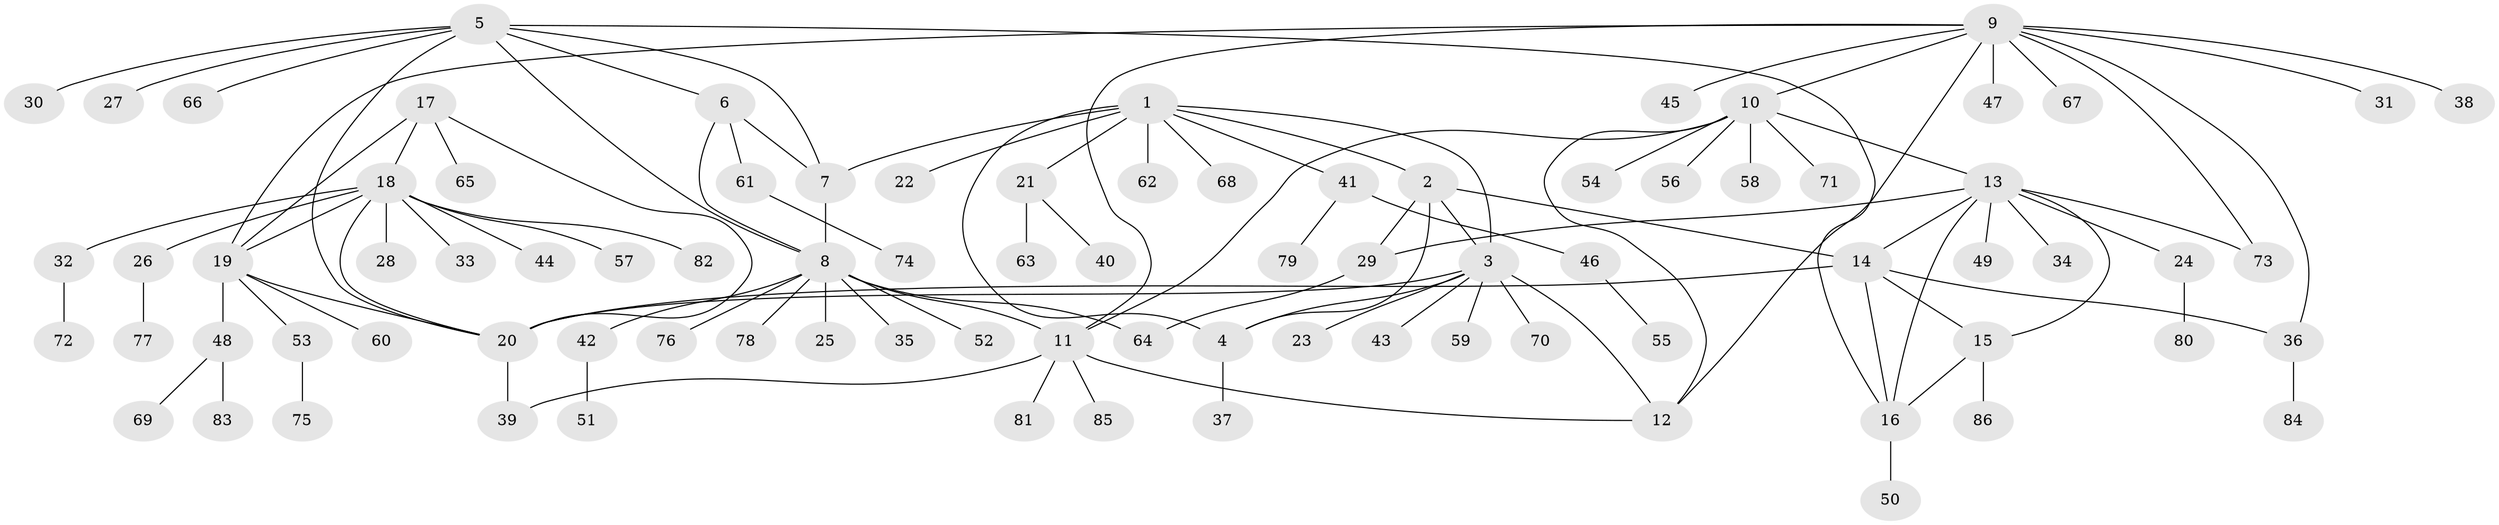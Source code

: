 // Generated by graph-tools (version 1.1) at 2025/37/03/09/25 02:37:44]
// undirected, 86 vertices, 111 edges
graph export_dot {
graph [start="1"]
  node [color=gray90,style=filled];
  1;
  2;
  3;
  4;
  5;
  6;
  7;
  8;
  9;
  10;
  11;
  12;
  13;
  14;
  15;
  16;
  17;
  18;
  19;
  20;
  21;
  22;
  23;
  24;
  25;
  26;
  27;
  28;
  29;
  30;
  31;
  32;
  33;
  34;
  35;
  36;
  37;
  38;
  39;
  40;
  41;
  42;
  43;
  44;
  45;
  46;
  47;
  48;
  49;
  50;
  51;
  52;
  53;
  54;
  55;
  56;
  57;
  58;
  59;
  60;
  61;
  62;
  63;
  64;
  65;
  66;
  67;
  68;
  69;
  70;
  71;
  72;
  73;
  74;
  75;
  76;
  77;
  78;
  79;
  80;
  81;
  82;
  83;
  84;
  85;
  86;
  1 -- 2;
  1 -- 3;
  1 -- 4;
  1 -- 7;
  1 -- 21;
  1 -- 22;
  1 -- 41;
  1 -- 62;
  1 -- 68;
  2 -- 3;
  2 -- 4;
  2 -- 14;
  2 -- 29;
  3 -- 4;
  3 -- 12;
  3 -- 20;
  3 -- 23;
  3 -- 43;
  3 -- 59;
  3 -- 70;
  4 -- 37;
  5 -- 6;
  5 -- 7;
  5 -- 8;
  5 -- 16;
  5 -- 20;
  5 -- 27;
  5 -- 30;
  5 -- 66;
  6 -- 7;
  6 -- 8;
  6 -- 61;
  7 -- 8;
  8 -- 11;
  8 -- 25;
  8 -- 35;
  8 -- 42;
  8 -- 52;
  8 -- 64;
  8 -- 76;
  8 -- 78;
  9 -- 10;
  9 -- 11;
  9 -- 12;
  9 -- 19;
  9 -- 31;
  9 -- 36;
  9 -- 38;
  9 -- 45;
  9 -- 47;
  9 -- 67;
  9 -- 73;
  10 -- 11;
  10 -- 12;
  10 -- 13;
  10 -- 54;
  10 -- 56;
  10 -- 58;
  10 -- 71;
  11 -- 12;
  11 -- 39;
  11 -- 81;
  11 -- 85;
  13 -- 14;
  13 -- 15;
  13 -- 16;
  13 -- 24;
  13 -- 29;
  13 -- 34;
  13 -- 49;
  13 -- 73;
  14 -- 15;
  14 -- 16;
  14 -- 20;
  14 -- 36;
  15 -- 16;
  15 -- 86;
  16 -- 50;
  17 -- 18;
  17 -- 19;
  17 -- 20;
  17 -- 65;
  18 -- 19;
  18 -- 20;
  18 -- 26;
  18 -- 28;
  18 -- 32;
  18 -- 33;
  18 -- 44;
  18 -- 57;
  18 -- 82;
  19 -- 20;
  19 -- 48;
  19 -- 53;
  19 -- 60;
  20 -- 39;
  21 -- 40;
  21 -- 63;
  24 -- 80;
  26 -- 77;
  29 -- 64;
  32 -- 72;
  36 -- 84;
  41 -- 46;
  41 -- 79;
  42 -- 51;
  46 -- 55;
  48 -- 69;
  48 -- 83;
  53 -- 75;
  61 -- 74;
}
